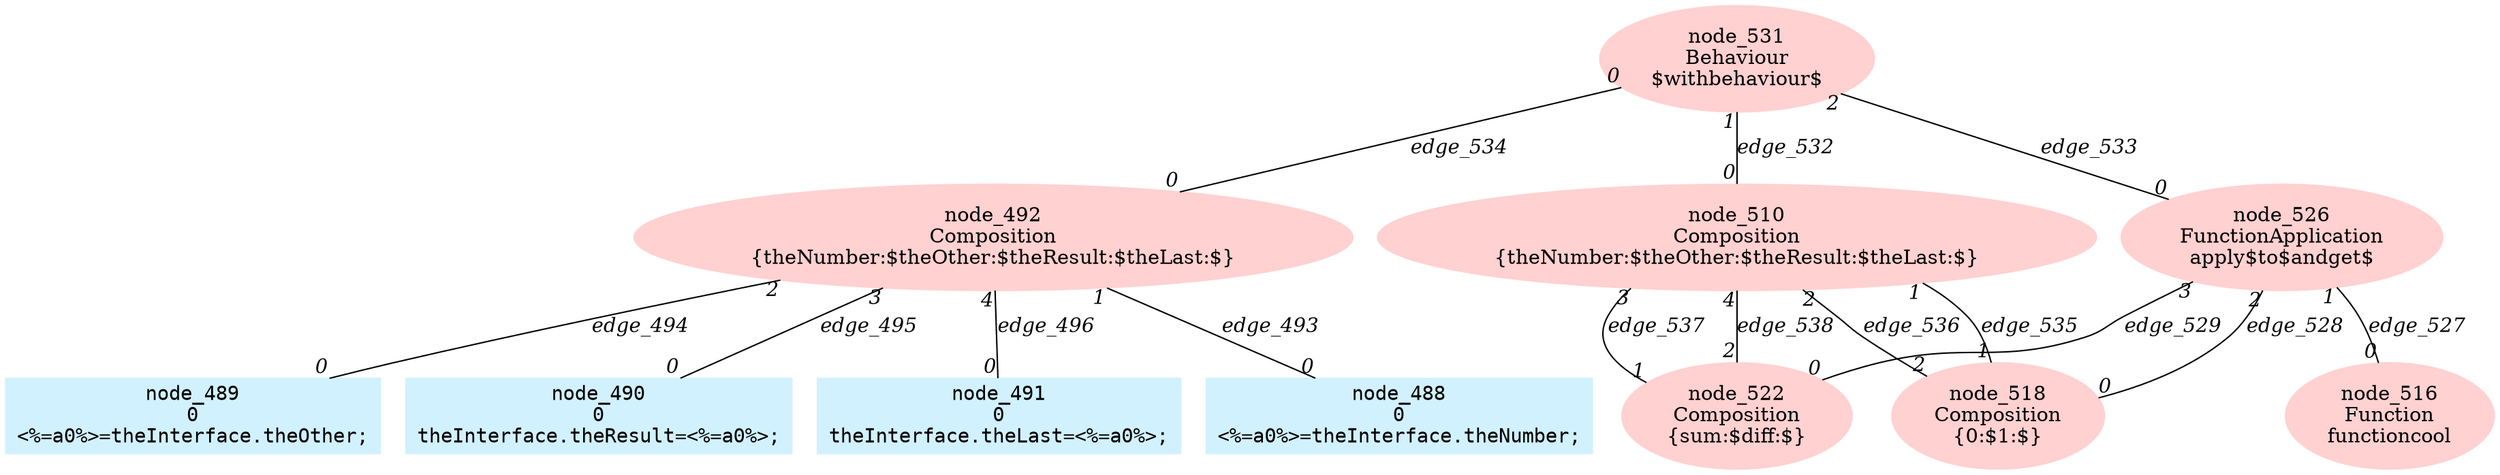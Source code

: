 digraph g{node_492 [shape=ellipse, style=filled, color="#ffd1d1", label="node_492
Composition
{theNumber:$theOther:$theResult:$theLast:$}" ]
node_510 [shape=ellipse, style=filled, color="#ffd1d1", label="node_510
Composition
{theNumber:$theOther:$theResult:$theLast:$}" ]
node_516 [shape=ellipse, style=filled, color="#ffd1d1", label="node_516
Function
functioncool" ]
node_518 [shape=ellipse, style=filled, color="#ffd1d1", label="node_518
Composition
{0:$1:$}" ]
node_522 [shape=ellipse, style=filled, color="#ffd1d1", label="node_522
Composition
{sum:$diff:$}" ]
node_526 [shape=ellipse, style=filled, color="#ffd1d1", label="node_526
FunctionApplication
apply$to$andget$" ]
node_531 [shape=ellipse, style=filled, color="#ffd1d1", label="node_531
Behaviour
$withbehaviour$" ]
node_488 [shape=box, style=filled, color="#d1f1ff", fontname="Courier", label="node_488
0
<%=a0%>=theInterface.theNumber;
" ]
node_489 [shape=box, style=filled, color="#d1f1ff", fontname="Courier", label="node_489
0
<%=a0%>=theInterface.theOther;
" ]
node_490 [shape=box, style=filled, color="#d1f1ff", fontname="Courier", label="node_490
0
theInterface.theResult=<%=a0%>;
" ]
node_491 [shape=box, style=filled, color="#d1f1ff", fontname="Courier", label="node_491
0
theInterface.theLast=<%=a0%>;
" ]
node_492 -> node_488 [dir=none, arrowHead=none, fontname="Times-Italic", label="edge_493",  headlabel="0", taillabel="1" ]
node_492 -> node_489 [dir=none, arrowHead=none, fontname="Times-Italic", label="edge_494",  headlabel="0", taillabel="2" ]
node_492 -> node_490 [dir=none, arrowHead=none, fontname="Times-Italic", label="edge_495",  headlabel="0", taillabel="3" ]
node_492 -> node_491 [dir=none, arrowHead=none, fontname="Times-Italic", label="edge_496",  headlabel="0", taillabel="4" ]
node_526 -> node_516 [dir=none, arrowHead=none, fontname="Times-Italic", label="edge_527",  headlabel="0", taillabel="1" ]
node_526 -> node_518 [dir=none, arrowHead=none, fontname="Times-Italic", label="edge_528",  headlabel="0", taillabel="2" ]
node_526 -> node_522 [dir=none, arrowHead=none, fontname="Times-Italic", label="edge_529",  headlabel="0", taillabel="3" ]
node_531 -> node_510 [dir=none, arrowHead=none, fontname="Times-Italic", label="edge_532",  headlabel="0", taillabel="1" ]
node_531 -> node_526 [dir=none, arrowHead=none, fontname="Times-Italic", label="edge_533",  headlabel="0", taillabel="2" ]
node_531 -> node_492 [dir=none, arrowHead=none, fontname="Times-Italic", label="edge_534",  headlabel="0", taillabel="0" ]
node_510 -> node_518 [dir=none, arrowHead=none, fontname="Times-Italic", label="edge_535",  headlabel="1", taillabel="1" ]
node_510 -> node_518 [dir=none, arrowHead=none, fontname="Times-Italic", label="edge_536",  headlabel="2", taillabel="2" ]
node_510 -> node_522 [dir=none, arrowHead=none, fontname="Times-Italic", label="edge_537",  headlabel="1", taillabel="3" ]
node_510 -> node_522 [dir=none, arrowHead=none, fontname="Times-Italic", label="edge_538",  headlabel="2", taillabel="4" ]
}